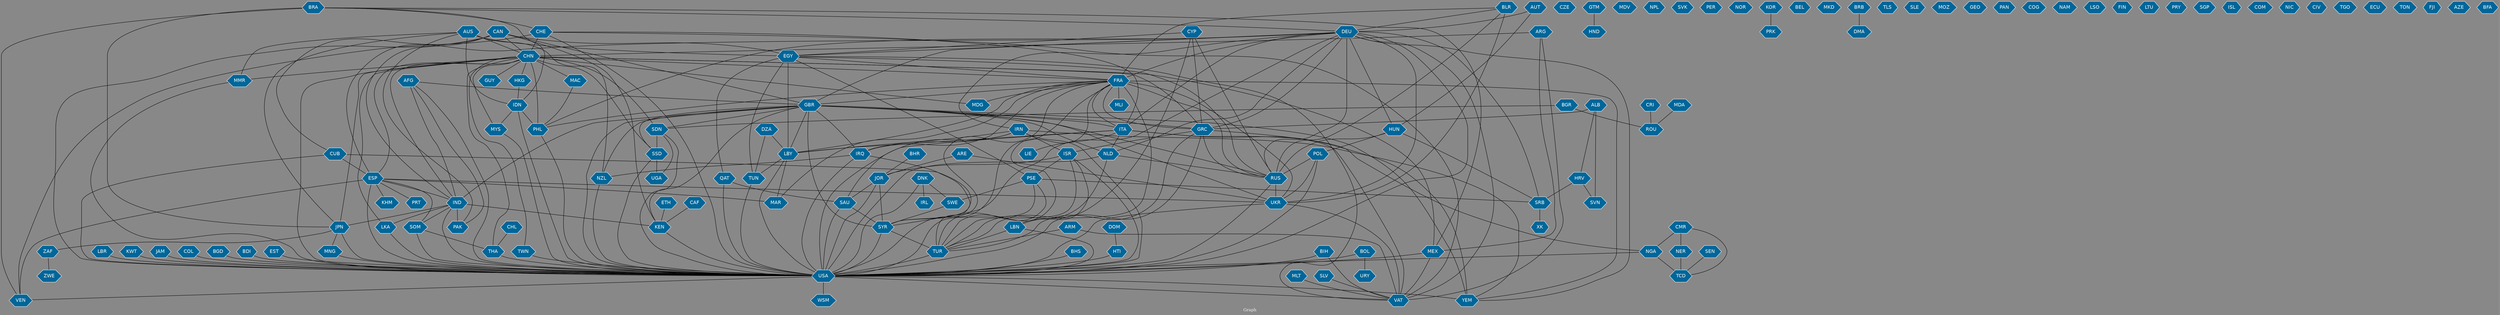 // Countries together in item graph
graph {
	graph [bgcolor="#888888" fontcolor=white fontsize=12 label="Graph" outputorder=edgesfirst overlap=prism]
	node [color=white fillcolor="#006699" fontcolor=white fontname=Helvetica shape=hexagon style=filled]
	edge [arrowhead=open color=black fontcolor=white fontname=Courier fontsize=12]
		AUS [label=AUS]
		VAT [label=VAT]
		EGY [label=EGY]
		IRQ [label=IRQ]
		RUS [label=RUS]
		POL [label=POL]
		LKA [label=LKA]
		DEU [label=DEU]
		USA [label=USA]
		VEN [label=VEN]
		MMR [label=MMR]
		CUB [label=CUB]
		UKR [label=UKR]
		AFG [label=AFG]
		DNK [label=DNK]
		ARG [label=ARG]
		GRC [label=GRC]
		MEX [label=MEX]
		CZE [label=CZE]
		BHS [label=BHS]
		GBR [label=GBR]
		FRA [label=FRA]
		BIH [label=BIH]
		GTM [label=GTM]
		THA [label=THA]
		MDV [label=MDV]
		YEM [label=YEM]
		CAN [label=CAN]
		IRN [label=IRN]
		CHN [label=CHN]
		PHL [label=PHL]
		NLD [label=NLD]
		IND [label=IND]
		JPN [label=JPN]
		NZL [label=NZL]
		ESP [label=ESP]
		SYR [label=SYR]
		NPL [label=NPL]
		SSD [label=SSD]
		SDN [label=SDN]
		BRA [label=BRA]
		LBR [label=LBR]
		KWT [label=KWT]
		KEN [label=KEN]
		CHL [label=CHL]
		MYS [label=MYS]
		TUR [label=TUR]
		PSE [label=PSE]
		CMR [label=CMR]
		JAM [label=JAM]
		JOR [label=JOR]
		CHE [label=CHE]
		ISR [label=ISR]
		ITA [label=ITA]
		TWN [label=TWN]
		HKG [label=HKG]
		SVK [label=SVK]
		PER [label=PER]
		NOR [label=NOR]
		UGA [label=UGA]
		KOR [label=KOR]
		AUT [label=AUT]
		LBY [label=LBY]
		ARE [label=ARE]
		HUN [label=HUN]
		BOL [label=BOL]
		ROU [label=ROU]
		PRK [label=PRK]
		IDN [label=IDN]
		SAU [label=SAU]
		ZAF [label=ZAF]
		COL [label=COL]
		HTI [label=HTI]
		MAR [label=MAR]
		MLT [label=MLT]
		ZWE [label=ZWE]
		SOM [label=SOM]
		BLR [label=BLR]
		BGD [label=BGD]
		IRL [label=IRL]
		DOM [label=DOM]
		KHM [label=KHM]
		MLI [label=MLI]
		SEN [label=SEN]
		TCD [label=TCD]
		GUY [label=GUY]
		TUN [label=TUN]
		NER [label=NER]
		BEL [label=BEL]
		HRV [label=HRV]
		LBN [label=LBN]
		MKD [label=MKD]
		MAC [label=MAC]
		PAK [label=PAK]
		PRT [label=PRT]
		DMA [label=DMA]
		BRB [label=BRB]
		NGA [label=NGA]
		TLS [label=TLS]
		SLE [label=SLE]
		BHR [label=BHR]
		ALB [label=ALB]
		QAT [label=QAT]
		CYP [label=CYP]
		MNG [label=MNG]
		MOZ [label=MOZ]
		GEO [label=GEO]
		PAN [label=PAN]
		SVN [label=SVN]
		COG [label=COG]
		NAM [label=NAM]
		SRB [label=SRB]
		MDA [label=MDA]
		SWE [label=SWE]
		HND [label=HND]
		LSO [label=LSO]
		DZA [label=DZA]
		FIN [label=FIN]
		ETH [label=ETH]
		LTU [label=LTU]
		WSM [label=WSM]
		PRY [label=PRY]
		SLV [label=SLV]
		CAF [label=CAF]
		BGR [label=BGR]
		CRI [label=CRI]
		ARM [label=ARM]
		BDI [label=BDI]
		LIE [label=LIE]
		XK [label=XK]
		URY [label=URY]
		MDG [label=MDG]
		SGP [label=SGP]
		ISL [label=ISL]
		COM [label=COM]
		NIC [label=NIC]
		CIV [label=CIV]
		TGO [label=TGO]
		ECU [label=ECU]
		TON [label=TON]
		FJI [label=FJI]
		EST [label=EST]
		AZE [label=AZE]
		BFA [label=BFA]
			FRA -- MLI [weight=2]
			CMR -- NER [weight=2]
			DEU -- ITA [weight=2]
			IDN -- MYS [weight=2]
			ETH -- KEN [weight=1]
			GRC -- RUS [weight=1]
			SYR -- TUR [weight=12]
			CHN -- MAC [weight=3]
			LBN -- TUR [weight=1]
			USA -- VAT [weight=1]
			CUB -- TUR [weight=1]
			ESP -- PRT [weight=2]
			CAN -- USA [weight=3]
			ARG -- MEX [weight=1]
			BIH -- VAT [weight=1]
			CMR -- TCD [weight=1]
			THA -- USA [weight=4]
			MNG -- USA [weight=2]
			IND -- JPN [weight=3]
			LBY -- TUN [weight=3]
			CYP -- TUR [weight=2]
			ALB -- SVN [weight=1]
			ARM -- TUR [weight=2]
			FRA -- YEM [weight=2]
			MYS -- USA [weight=2]
			CHE -- ITA [weight=2]
			CUB -- USA [weight=16]
			JOR -- SYR [weight=3]
			KWT -- USA [weight=2]
			DEU -- GBR [weight=4]
			IND -- PAK [weight=4]
			AFG -- USA [weight=8]
			ARG -- VAT [weight=1]
			CAN -- GBR [weight=1]
			SAU -- SYR [weight=1]
			CRI -- ROU [weight=1]
			CHE -- USA [weight=1]
			ESP -- IND [weight=1]
			CHE -- VEN [weight=2]
			IND -- SOM [weight=1]
			AUS -- JPN [weight=2]
			IRN -- ISR [weight=10]
			ALB -- GRC [weight=1]
			LBR -- USA [weight=5]
			LBY -- USA [weight=2]
			AUT -- DEU [weight=1]
			SDN -- SSD [weight=28]
			JOR -- SAU [weight=1]
			SSD -- UGA [weight=2]
			USA -- YEM [weight=5]
			DOM -- HTI [weight=2]
			BGD -- USA [weight=4]
			CAF -- KEN [weight=1]
			GBR -- GRC [weight=1]
			DEU -- YEM [weight=1]
			TUR -- USA [weight=6]
			CHN -- ESP [weight=1]
			ITA -- LIE [weight=1]
			SEN -- TCD [weight=2]
			DEU -- SYR [weight=1]
			ARG -- CHN [weight=4]
			CHN -- SDN [weight=2]
			CHN -- GRC [weight=8]
			EGY -- FRA [weight=2]
			CHN -- LKA [weight=1]
			PSE -- SWE [weight=1]
			IDN -- USA [weight=2]
			CYP -- RUS [weight=1]
			SOM -- THA [weight=1]
			KOR -- PRK [weight=1]
			AUS -- EGY [weight=4]
			NGA -- USA [weight=3]
			DEU -- RUS [weight=4]
			JPN -- USA [weight=6]
			EGY -- QAT [weight=2]
			CHN -- USA [weight=29]
			DEU -- PHL [weight=2]
			GRC -- TUR [weight=2]
			BLR -- FRA [weight=1]
			BOL -- URY [weight=1]
			SLV -- VAT [weight=3]
			FRA -- PHL [weight=1]
			BIH -- USA [weight=1]
			IND -- USA [weight=6]
			ESP -- UKR [weight=1]
			CHN -- IND [weight=3]
			AUS -- PAK [weight=1]
			BGR -- SDN [weight=1]
			ISR -- TUR [weight=1]
			CHN -- TWN [weight=1]
			DEU -- ESP [weight=1]
			NLD -- TUR [weight=1]
			GBR -- LBY [weight=2]
			AFG -- PAK [weight=1]
			CHN -- THA [weight=1]
			CAN -- CHN [weight=1]
			BLR -- UKR [weight=9]
			DEU -- EGY [weight=2]
			GBR -- IND [weight=3]
			CHN -- JPN [weight=2]
			ISR -- LBN [weight=1]
			ARE -- JOR [weight=4]
			BLR -- RUS [weight=2]
			CAN -- IND [weight=1]
			UKR -- USA [weight=19]
			GRC -- ISR [weight=1]
			PSE -- USA [weight=3]
			IRQ -- SYR [weight=1]
			BRA -- CHE [weight=2]
			IRQ -- NZL [weight=1]
			DEU -- VAT [weight=2]
			CHN -- FRA [weight=2]
			ISR -- USA [weight=21]
			DEU -- GRC [weight=11]
			NLD -- USA [weight=2]
			SDN -- USA [weight=2]
			ZAF -- ZWE [weight=6]
			ARM -- VAT [weight=1]
			FRA -- GRC [weight=2]
			PSE -- SRB [weight=1]
			FRA -- MDG [weight=2]
			IDN -- PHL [weight=2]
			AUS -- IDN [weight=8]
			POL -- USA [weight=2]
			GBR -- IRQ [weight=1]
			CHL -- THA [weight=2]
			TUN -- USA [weight=1]
			IND -- KEN [weight=1]
			GBR -- SYR [weight=7]
			CMR -- NGA [weight=1]
			HKG -- IDN [weight=6]
			MLT -- VAT [weight=1]
			GBR -- SDN [weight=2]
			FRA -- USA [weight=2]
			DEU -- FRA [weight=11]
			BHS -- USA [weight=1]
			JAM -- USA [weight=3]
			ISR -- PSE [weight=17]
			GBR -- KEN [weight=1]
			PHL -- USA [weight=5]
			CAN -- EGY [weight=1]
			FRA -- GBR [weight=1]
			FRA -- ITA [weight=2]
			IRN -- IRQ [weight=2]
			GRC -- NGA [weight=1]
			SWE -- SYR [weight=2]
			CHN -- MDG [weight=1]
			USA -- WSM [weight=2]
			EGY -- PSE [weight=2]
			NLD -- RUS [weight=1]
			LBY -- MAR [weight=2]
			CHN -- MYS [weight=2]
			IRN -- LBY [weight=1]
			ESP -- VEN [weight=2]
			TWN -- USA [weight=2]
			IND -- LKA [weight=6]
			HTI -- USA [weight=1]
			EGY -- TUN [weight=2]
			CHN -- MMR [weight=4]
			AFG -- IND [weight=2]
			AFG -- GBR [weight=1]
			DZA -- LBY [weight=1]
			JPN -- ZAF [weight=3]
			DEU -- NLD [weight=1]
			FRA -- SYR [weight=4]
			MEX -- USA [weight=13]
			SRB -- XK [weight=1]
			NZL -- USA [weight=1]
			CAN -- CUB [weight=2]
			EGY -- VAT [weight=1]
			AUS -- NZL [weight=1]
			FRA -- MAR [weight=3]
			CHN -- SSD [weight=2]
			CHN -- PHL [weight=5]
			CYP -- EGY [weight=1]
			HRV -- SVN [weight=2]
			BRB -- DMA [weight=1]
			MMR -- USA [weight=1]
			JPN -- MNG [weight=2]
			BRA -- MEX [weight=1]
			FRA -- RUS [weight=5]
			IRN -- USA [weight=24]
			GRC -- USA [weight=7]
			GBR -- RUS [weight=5]
			GBR -- NLD [weight=1]
			QAT -- SAU [weight=1]
			IRN -- SAU [weight=1]
			DZA -- TUN [weight=1]
			GBR -- SSD [weight=2]
			POL -- RUS [weight=7]
			MEX -- VAT [weight=3]
			EGY -- LBY [weight=13]
			ESP -- USA [weight=8]
			BDI -- USA [weight=1]
			MDA -- ROU [weight=1]
			CHE -- CHN [weight=5]
			LKA -- USA [weight=4]
			NGA -- TCD [weight=2]
			GBR -- USA [weight=18]
			SDN -- UGA [weight=2]
			ITA -- YEM [weight=2]
			QAT -- USA [weight=2]
			DEU -- SRB [weight=1]
			GBR -- YEM [weight=1]
			DEU -- IRN [weight=3]
			ITA -- NLD [weight=2]
			SYR -- USA [weight=11]
			DEU -- UKR [weight=22]
			ISR -- JOR [weight=1]
			CAN -- KEN [weight=1]
			GBR -- NZL [weight=7]
			PSE -- TUR [weight=2]
			DNK -- USA [weight=3]
			FRA -- LBN [weight=1]
			ITA -- LBY [weight=6]
			EGY -- RUS [weight=2]
			HUN -- SRB [weight=1]
			BHR -- JOR [weight=2]
			IRQ -- USA [weight=7]
			CHE -- VAT [weight=2]
			LBN -- USA [weight=2]
			ESP -- KHM [weight=1]
			FRA -- IRQ [weight=2]
			IRN -- YEM [weight=1]
			ESP -- SOM [weight=1]
			GTM -- HND [weight=1]
			HUN -- RUS [weight=4]
			HUN -- POL [weight=1]
			MAC -- PHL [weight=2]
			DNK -- SWE [weight=2]
			BRA -- IDN [weight=1]
			HRV -- SRB [weight=3]
			KEN -- USA [weight=1]
			BRA -- JPN [weight=3]
			BOL -- USA [weight=1]
			GBR -- UKR [weight=4]
			BLR -- DEU [weight=3]
			EST -- USA [weight=1]
			SSD -- USA [weight=1]
			ITA -- VAT [weight=2]
			CHN -- MEX [weight=2]
			RUS -- USA [weight=20]
			SOM -- USA [weight=6]
			DEU -- USA [weight=8]
			BGR -- ROU [weight=1]
			CHN -- GUY [weight=1]
			AUT -- HUN [weight=1]
			USA -- VEN [weight=2]
			UKR -- VAT [weight=3]
			DNK -- IRL [weight=1]
			GBR -- ITA [weight=1]
			BRA -- VEN [weight=2]
			COL -- USA [weight=2]
			ESP -- MAR [weight=2]
			POL -- UKR [weight=6]
			JOR -- USA [weight=5]
			FRA -- TUR [weight=1]
			RUS -- UKR [weight=35]
			AUS -- MMR [weight=1]
			AUS -- CHN [weight=7]
			ITA -- USA [weight=1]
			CYP -- GRC [weight=4]
			FRA -- UKR [weight=16]
			BRA -- DEU [weight=1]
			ALB -- HRV [weight=1]
			FRA -- LBY [weight=1]
			NER -- TCD [weight=2]
			CUB -- ESP [weight=1]
			DEU -- HUN [weight=2]
			ARE -- UKR [weight=1]
			CHN -- HKG [weight=2]
			SAU -- USA [weight=6]
}